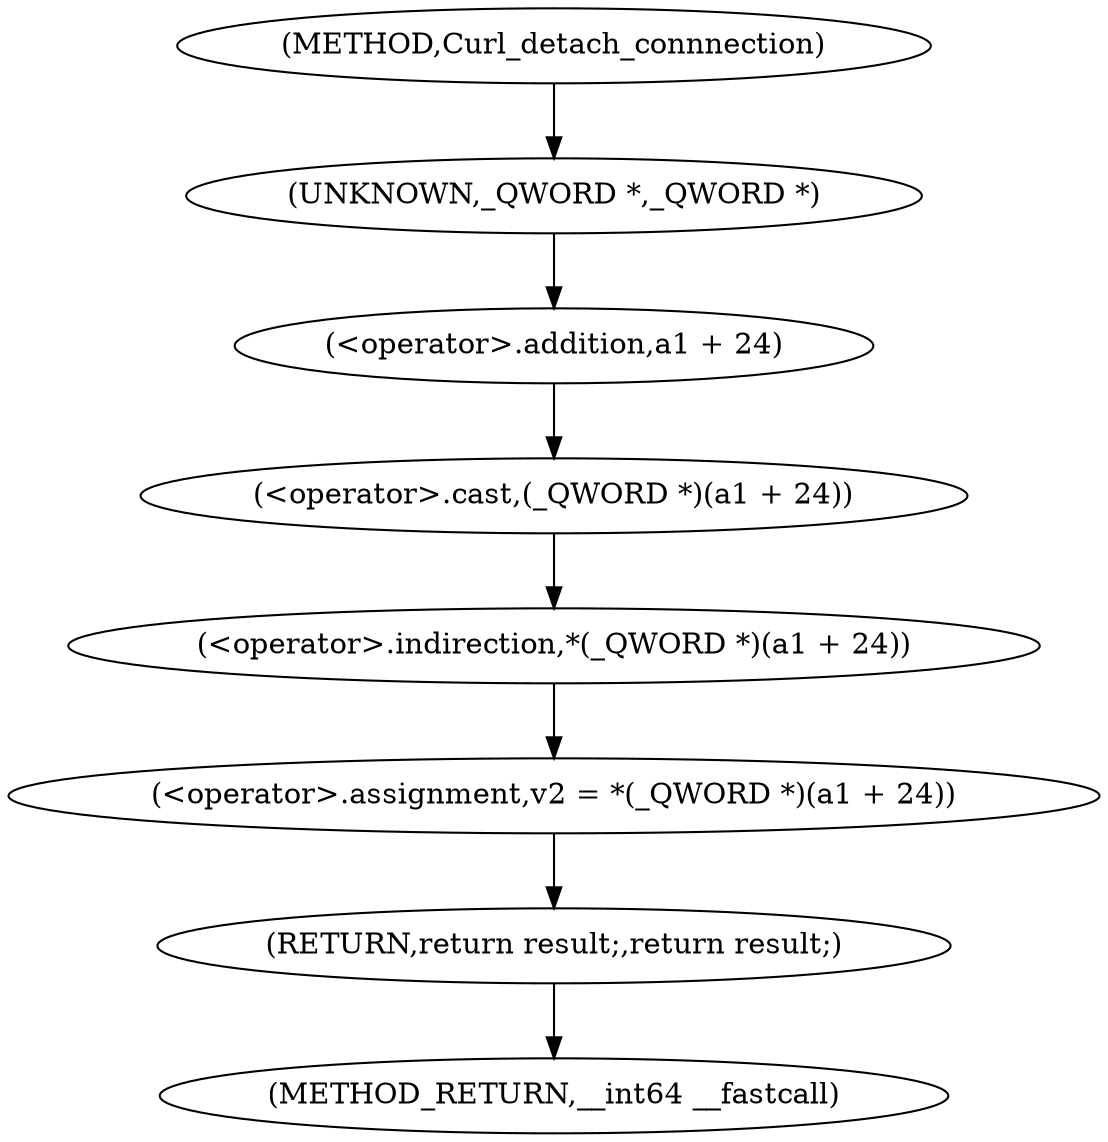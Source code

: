 digraph Curl_detach_connnection {  
"1000108" [label = "(<operator>.assignment,v2 = *(_QWORD *)(a1 + 24))" ]
"1000110" [label = "(<operator>.indirection,*(_QWORD *)(a1 + 24))" ]
"1000111" [label = "(<operator>.cast,(_QWORD *)(a1 + 24))" ]
"1000112" [label = "(UNKNOWN,_QWORD *,_QWORD *)" ]
"1000113" [label = "(<operator>.addition,a1 + 24)" ]
"1000119" [label = "(RETURN,return result;,return result;)" ]
"1000103" [label = "(METHOD,Curl_detach_connnection)" ]
"1000121" [label = "(METHOD_RETURN,__int64 __fastcall)" ]
  "1000108" -> "1000119" 
  "1000110" -> "1000108" 
  "1000111" -> "1000110" 
  "1000112" -> "1000113" 
  "1000113" -> "1000111" 
  "1000119" -> "1000121" 
  "1000103" -> "1000112" 
}
